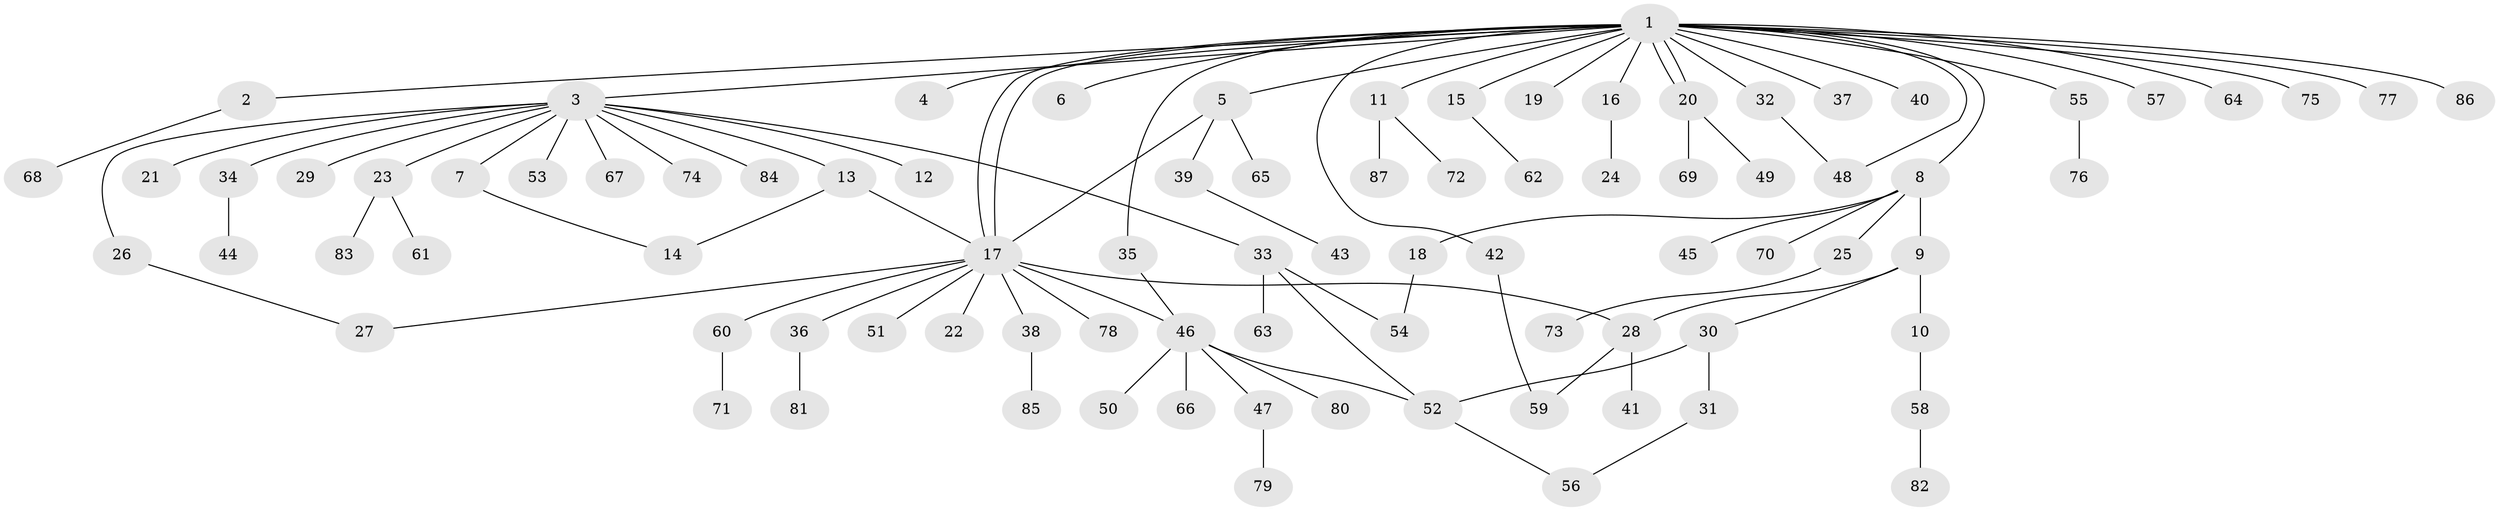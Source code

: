 // coarse degree distribution, {1: 0.8653846153846154, 2: 0.038461538461538464, 14: 0.019230769230769232, 24: 0.019230769230769232, 8: 0.019230769230769232, 3: 0.019230769230769232, 12: 0.019230769230769232}
// Generated by graph-tools (version 1.1) at 2025/51/03/04/25 21:51:02]
// undirected, 87 vertices, 100 edges
graph export_dot {
graph [start="1"]
  node [color=gray90,style=filled];
  1;
  2;
  3;
  4;
  5;
  6;
  7;
  8;
  9;
  10;
  11;
  12;
  13;
  14;
  15;
  16;
  17;
  18;
  19;
  20;
  21;
  22;
  23;
  24;
  25;
  26;
  27;
  28;
  29;
  30;
  31;
  32;
  33;
  34;
  35;
  36;
  37;
  38;
  39;
  40;
  41;
  42;
  43;
  44;
  45;
  46;
  47;
  48;
  49;
  50;
  51;
  52;
  53;
  54;
  55;
  56;
  57;
  58;
  59;
  60;
  61;
  62;
  63;
  64;
  65;
  66;
  67;
  68;
  69;
  70;
  71;
  72;
  73;
  74;
  75;
  76;
  77;
  78;
  79;
  80;
  81;
  82;
  83;
  84;
  85;
  86;
  87;
  1 -- 2;
  1 -- 3;
  1 -- 4;
  1 -- 5;
  1 -- 6;
  1 -- 8;
  1 -- 11;
  1 -- 15;
  1 -- 16;
  1 -- 17;
  1 -- 17;
  1 -- 19;
  1 -- 20;
  1 -- 20;
  1 -- 32;
  1 -- 35;
  1 -- 37;
  1 -- 40;
  1 -- 42;
  1 -- 48;
  1 -- 55;
  1 -- 57;
  1 -- 64;
  1 -- 75;
  1 -- 77;
  1 -- 86;
  2 -- 68;
  3 -- 7;
  3 -- 12;
  3 -- 13;
  3 -- 21;
  3 -- 23;
  3 -- 26;
  3 -- 29;
  3 -- 33;
  3 -- 34;
  3 -- 53;
  3 -- 67;
  3 -- 74;
  3 -- 84;
  5 -- 17;
  5 -- 39;
  5 -- 65;
  7 -- 14;
  8 -- 9;
  8 -- 18;
  8 -- 25;
  8 -- 45;
  8 -- 70;
  9 -- 10;
  9 -- 28;
  9 -- 30;
  10 -- 58;
  11 -- 72;
  11 -- 87;
  13 -- 14;
  13 -- 17;
  15 -- 62;
  16 -- 24;
  17 -- 22;
  17 -- 27;
  17 -- 28;
  17 -- 36;
  17 -- 38;
  17 -- 46;
  17 -- 51;
  17 -- 60;
  17 -- 78;
  18 -- 54;
  20 -- 49;
  20 -- 69;
  23 -- 61;
  23 -- 83;
  25 -- 73;
  26 -- 27;
  28 -- 41;
  28 -- 59;
  30 -- 31;
  30 -- 52;
  31 -- 56;
  32 -- 48;
  33 -- 52;
  33 -- 54;
  33 -- 63;
  34 -- 44;
  35 -- 46;
  36 -- 81;
  38 -- 85;
  39 -- 43;
  42 -- 59;
  46 -- 47;
  46 -- 50;
  46 -- 52;
  46 -- 66;
  46 -- 80;
  47 -- 79;
  52 -- 56;
  55 -- 76;
  58 -- 82;
  60 -- 71;
}
